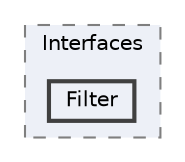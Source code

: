 digraph "addressbook/src/main/java/it/unisa/diem/Model/Interfaces/Filter"
{
 // LATEX_PDF_SIZE
  bgcolor="transparent";
  edge [fontname=Helvetica,fontsize=10,labelfontname=Helvetica,labelfontsize=10];
  node [fontname=Helvetica,fontsize=10,shape=box,height=0.2,width=0.4];
  compound=true
  subgraph clusterdir_8fc31f6afd5e3d003fefec4f3354c7a3 {
    graph [ bgcolor="#edf0f7", pencolor="grey50", label="Interfaces", fontname=Helvetica,fontsize=10 style="filled,dashed", URL="dir_8fc31f6afd5e3d003fefec4f3354c7a3.html",tooltip=""]
  dir_cd9bf25b8d4f957ea0688c92edb26f66 [label="Filter", fillcolor="#edf0f7", color="grey25", style="filled,bold", URL="dir_cd9bf25b8d4f957ea0688c92edb26f66.html",tooltip=""];
  }
}
